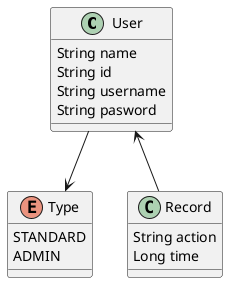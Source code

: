@startuml user
class User {
    String name
    String id
    String username 
    String pasword
}

enum Type {
    STANDARD
    ADMIN
}

User --> Type

class Record {
    String action 
    Long time
}

User <-- Record

@enduml